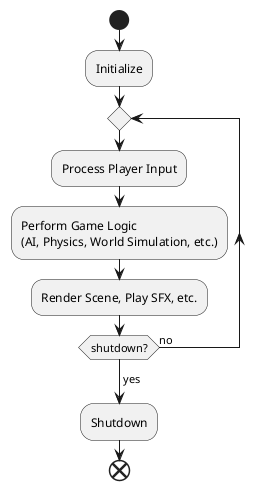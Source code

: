 @startuml Loops

start
:Initialize;
repeat
    :Process Player Input;
    :Perform Game Logic\n(AI, Physics, World Simulation, etc.);
    :Render Scene, Play SFX, etc.;
repeat while (shutdown?) is (no)
->yes;
:Shutdown;
end

@enduml